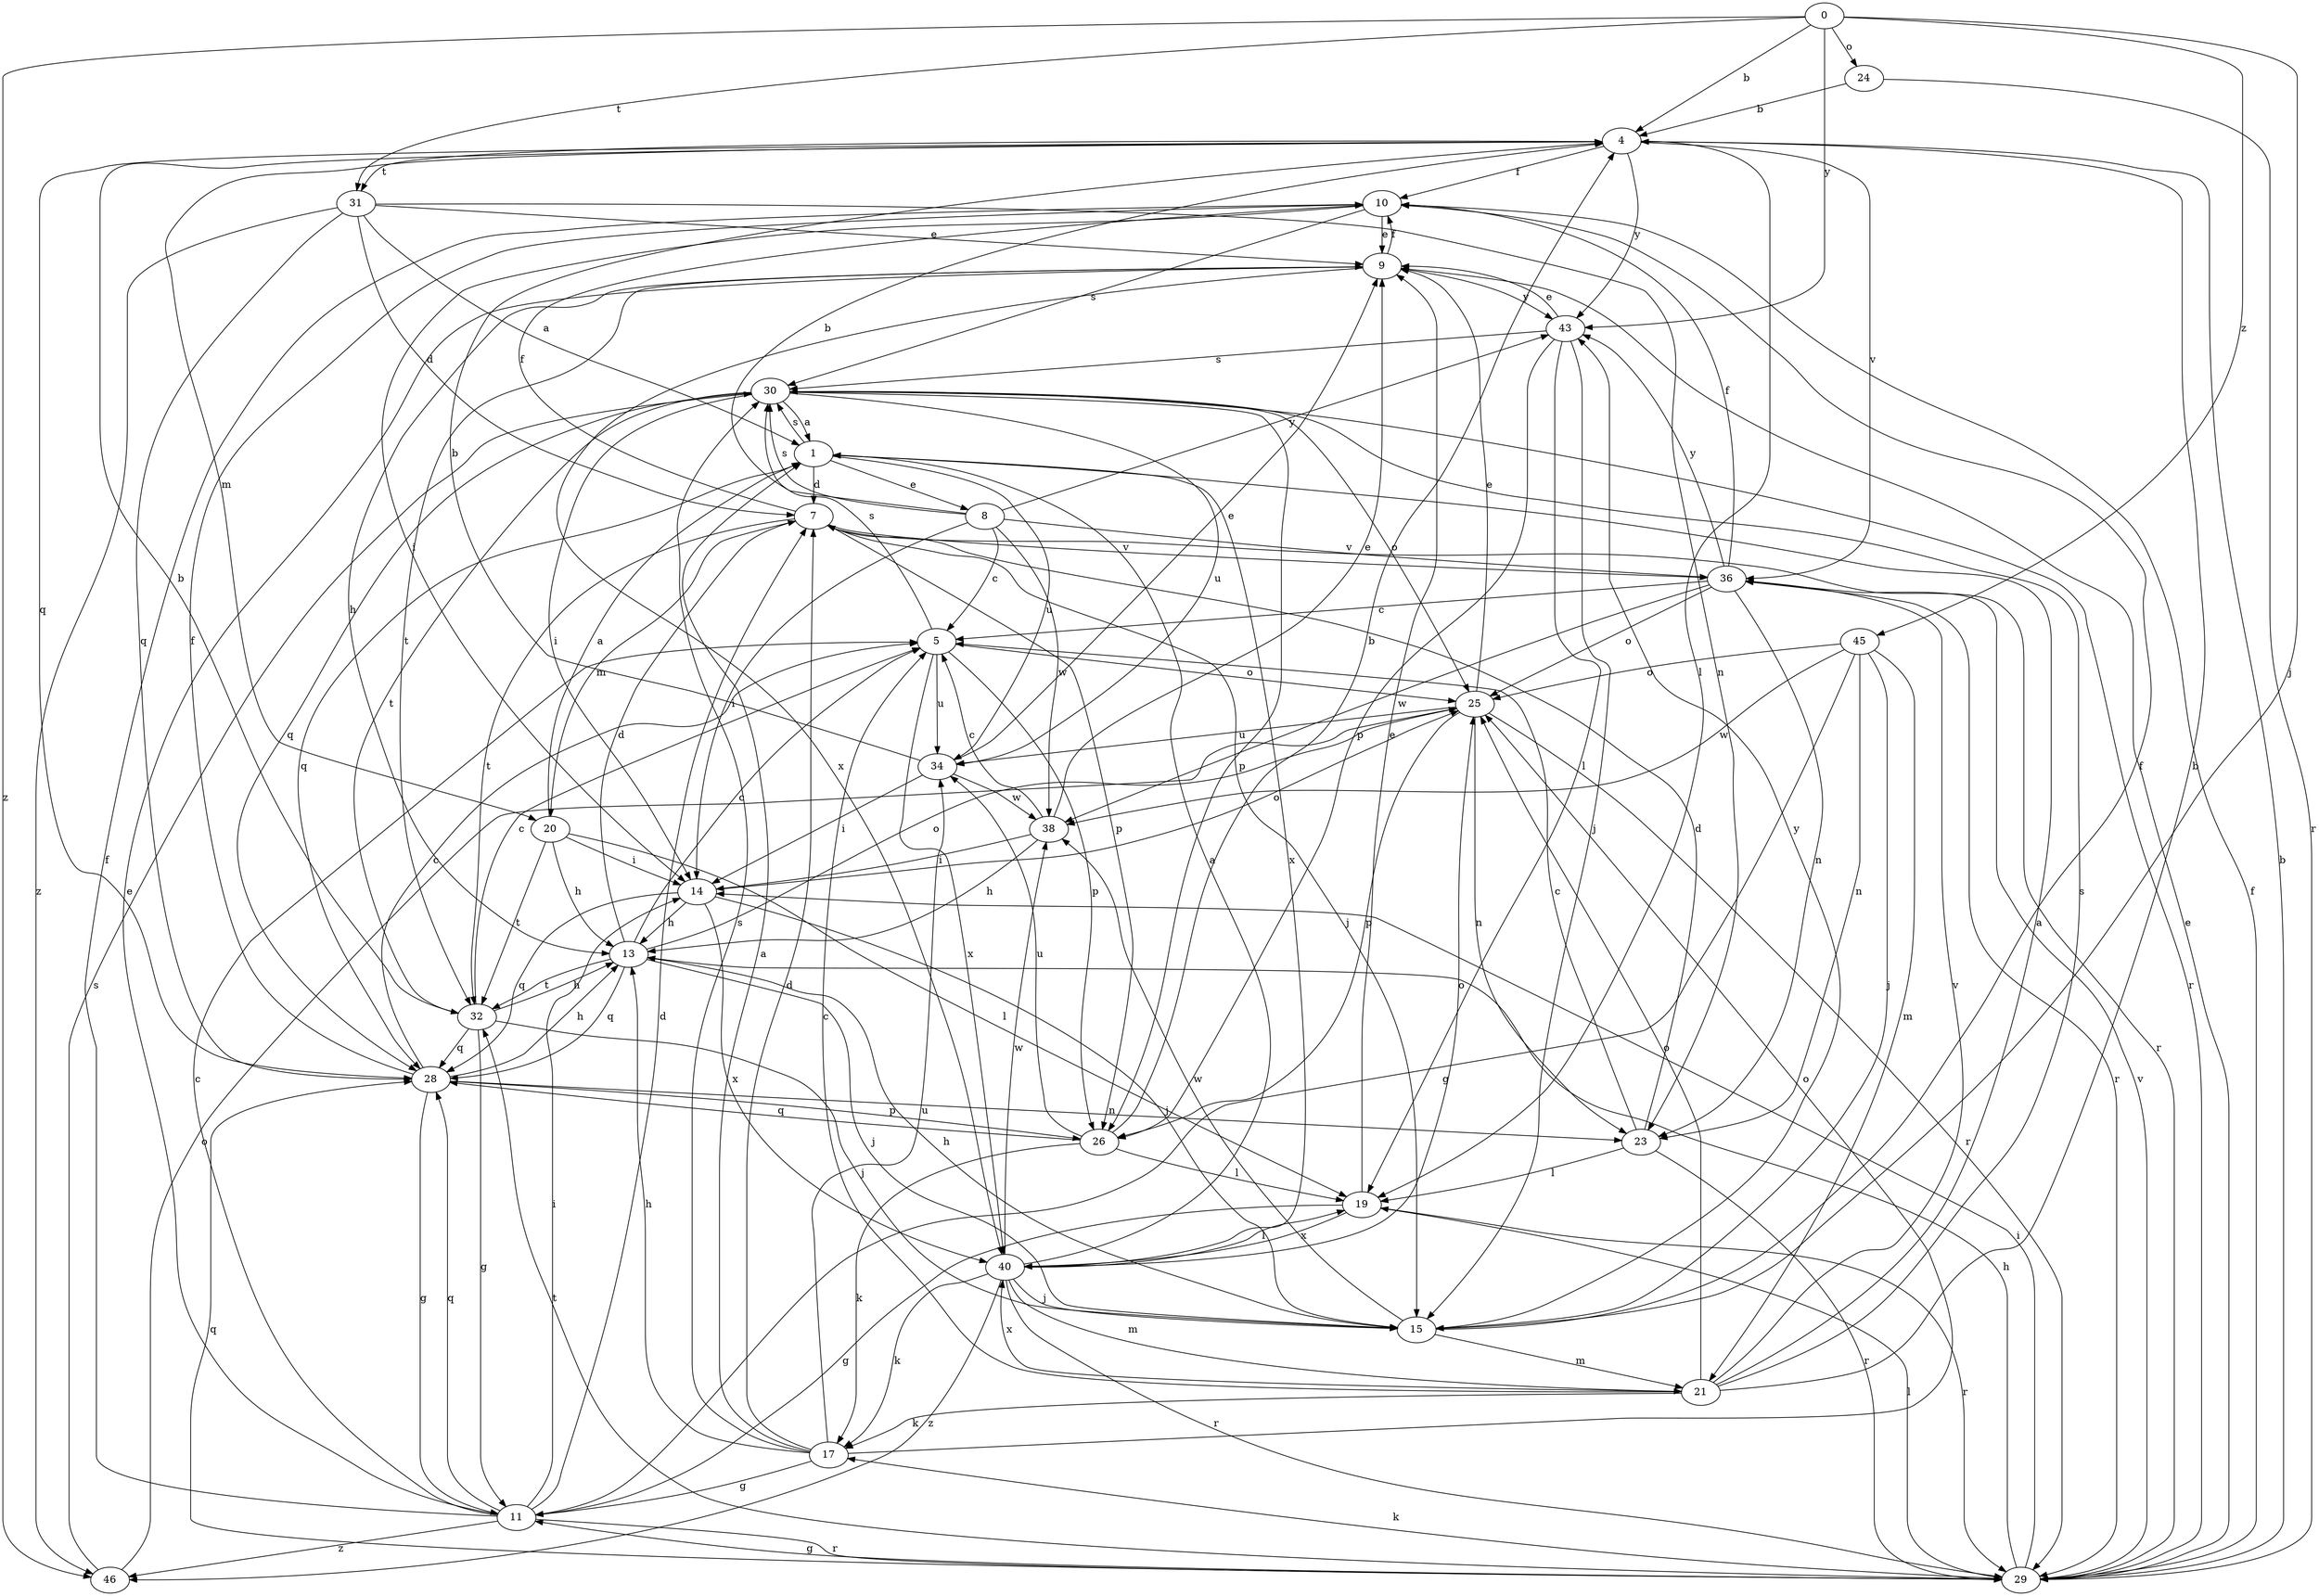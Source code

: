 strict digraph  {
0;
1;
4;
5;
7;
8;
9;
10;
11;
13;
14;
15;
17;
19;
20;
21;
23;
24;
25;
26;
28;
29;
30;
31;
32;
34;
36;
38;
40;
43;
45;
46;
0 -> 4  [label=b];
0 -> 15  [label=j];
0 -> 24  [label=o];
0 -> 31  [label=t];
0 -> 43  [label=y];
0 -> 45  [label=z];
0 -> 46  [label=z];
1 -> 7  [label=d];
1 -> 8  [label=e];
1 -> 28  [label=q];
1 -> 30  [label=s];
1 -> 34  [label=u];
1 -> 40  [label=x];
4 -> 10  [label=f];
4 -> 19  [label=l];
4 -> 20  [label=m];
4 -> 28  [label=q];
4 -> 31  [label=t];
4 -> 36  [label=v];
4 -> 43  [label=y];
5 -> 25  [label=o];
5 -> 26  [label=p];
5 -> 30  [label=s];
5 -> 34  [label=u];
5 -> 40  [label=x];
7 -> 10  [label=f];
7 -> 15  [label=j];
7 -> 20  [label=m];
7 -> 26  [label=p];
7 -> 29  [label=r];
7 -> 32  [label=t];
7 -> 36  [label=v];
8 -> 4  [label=b];
8 -> 5  [label=c];
8 -> 14  [label=i];
8 -> 30  [label=s];
8 -> 36  [label=v];
8 -> 38  [label=w];
8 -> 43  [label=y];
9 -> 10  [label=f];
9 -> 13  [label=h];
9 -> 32  [label=t];
9 -> 40  [label=x];
9 -> 43  [label=y];
10 -> 9  [label=e];
10 -> 14  [label=i];
10 -> 30  [label=s];
11 -> 5  [label=c];
11 -> 7  [label=d];
11 -> 9  [label=e];
11 -> 10  [label=f];
11 -> 14  [label=i];
11 -> 28  [label=q];
11 -> 29  [label=r];
11 -> 46  [label=z];
13 -> 5  [label=c];
13 -> 7  [label=d];
13 -> 15  [label=j];
13 -> 25  [label=o];
13 -> 28  [label=q];
13 -> 32  [label=t];
14 -> 13  [label=h];
14 -> 15  [label=j];
14 -> 25  [label=o];
14 -> 28  [label=q];
14 -> 40  [label=x];
15 -> 10  [label=f];
15 -> 13  [label=h];
15 -> 21  [label=m];
15 -> 38  [label=w];
15 -> 43  [label=y];
17 -> 1  [label=a];
17 -> 7  [label=d];
17 -> 11  [label=g];
17 -> 13  [label=h];
17 -> 25  [label=o];
17 -> 30  [label=s];
17 -> 34  [label=u];
19 -> 9  [label=e];
19 -> 11  [label=g];
19 -> 29  [label=r];
19 -> 40  [label=x];
20 -> 1  [label=a];
20 -> 13  [label=h];
20 -> 14  [label=i];
20 -> 19  [label=l];
20 -> 32  [label=t];
21 -> 1  [label=a];
21 -> 4  [label=b];
21 -> 5  [label=c];
21 -> 17  [label=k];
21 -> 25  [label=o];
21 -> 30  [label=s];
21 -> 36  [label=v];
21 -> 40  [label=x];
23 -> 5  [label=c];
23 -> 7  [label=d];
23 -> 19  [label=l];
23 -> 29  [label=r];
24 -> 4  [label=b];
24 -> 29  [label=r];
25 -> 9  [label=e];
25 -> 23  [label=n];
25 -> 26  [label=p];
25 -> 29  [label=r];
25 -> 34  [label=u];
26 -> 4  [label=b];
26 -> 17  [label=k];
26 -> 19  [label=l];
26 -> 28  [label=q];
26 -> 34  [label=u];
28 -> 5  [label=c];
28 -> 10  [label=f];
28 -> 11  [label=g];
28 -> 13  [label=h];
28 -> 23  [label=n];
28 -> 26  [label=p];
29 -> 4  [label=b];
29 -> 9  [label=e];
29 -> 10  [label=f];
29 -> 11  [label=g];
29 -> 13  [label=h];
29 -> 14  [label=i];
29 -> 17  [label=k];
29 -> 19  [label=l];
29 -> 28  [label=q];
29 -> 32  [label=t];
29 -> 36  [label=v];
30 -> 1  [label=a];
30 -> 14  [label=i];
30 -> 25  [label=o];
30 -> 26  [label=p];
30 -> 28  [label=q];
30 -> 29  [label=r];
30 -> 32  [label=t];
30 -> 34  [label=u];
31 -> 1  [label=a];
31 -> 7  [label=d];
31 -> 9  [label=e];
31 -> 23  [label=n];
31 -> 28  [label=q];
31 -> 46  [label=z];
32 -> 4  [label=b];
32 -> 5  [label=c];
32 -> 11  [label=g];
32 -> 13  [label=h];
32 -> 15  [label=j];
32 -> 28  [label=q];
34 -> 4  [label=b];
34 -> 9  [label=e];
34 -> 14  [label=i];
34 -> 38  [label=w];
36 -> 5  [label=c];
36 -> 10  [label=f];
36 -> 23  [label=n];
36 -> 25  [label=o];
36 -> 29  [label=r];
36 -> 38  [label=w];
36 -> 43  [label=y];
38 -> 5  [label=c];
38 -> 9  [label=e];
38 -> 13  [label=h];
38 -> 14  [label=i];
40 -> 1  [label=a];
40 -> 15  [label=j];
40 -> 17  [label=k];
40 -> 19  [label=l];
40 -> 21  [label=m];
40 -> 25  [label=o];
40 -> 29  [label=r];
40 -> 38  [label=w];
40 -> 46  [label=z];
43 -> 9  [label=e];
43 -> 15  [label=j];
43 -> 19  [label=l];
43 -> 26  [label=p];
43 -> 30  [label=s];
45 -> 11  [label=g];
45 -> 15  [label=j];
45 -> 21  [label=m];
45 -> 23  [label=n];
45 -> 25  [label=o];
45 -> 38  [label=w];
46 -> 25  [label=o];
46 -> 30  [label=s];
}
